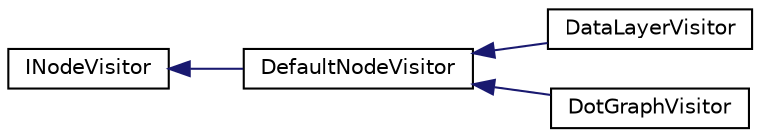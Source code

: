 digraph "Graphical Class Hierarchy"
{
 // LATEX_PDF_SIZE
  edge [fontname="Helvetica",fontsize="10",labelfontname="Helvetica",labelfontsize="10"];
  node [fontname="Helvetica",fontsize="10",shape=record];
  rankdir="LR";
  Node0 [label="INodeVisitor",height=0.2,width=0.4,color="black", fillcolor="white", style="filled",URL="$classarm__compute_1_1graph_1_1_i_node_visitor.xhtml",tooltip="Node visitor interface."];
  Node0 -> Node1 [dir="back",color="midnightblue",fontsize="10",style="solid",fontname="Helvetica"];
  Node1 [label="DefaultNodeVisitor",height=0.2,width=0.4,color="black", fillcolor="white", style="filled",URL="$classarm__compute_1_1graph_1_1_default_node_visitor.xhtml",tooltip="Default visitor implementation."];
  Node1 -> Node2 [dir="back",color="midnightblue",fontsize="10",style="solid",fontname="Helvetica"];
  Node2 [label="DataLayerVisitor",height=0.2,width=0.4,color="black", fillcolor="white", style="filled",URL="$classarm__compute_1_1graph_1_1_data_layer_visitor.xhtml",tooltip="Graph printer visitor."];
  Node1 -> Node3 [dir="back",color="midnightblue",fontsize="10",style="solid",fontname="Helvetica"];
  Node3 [label="DotGraphVisitor",height=0.2,width=0.4,color="black", fillcolor="white", style="filled",URL="$classarm__compute_1_1graph_1_1_dot_graph_visitor.xhtml",tooltip="Graph printer visitor."];
}
